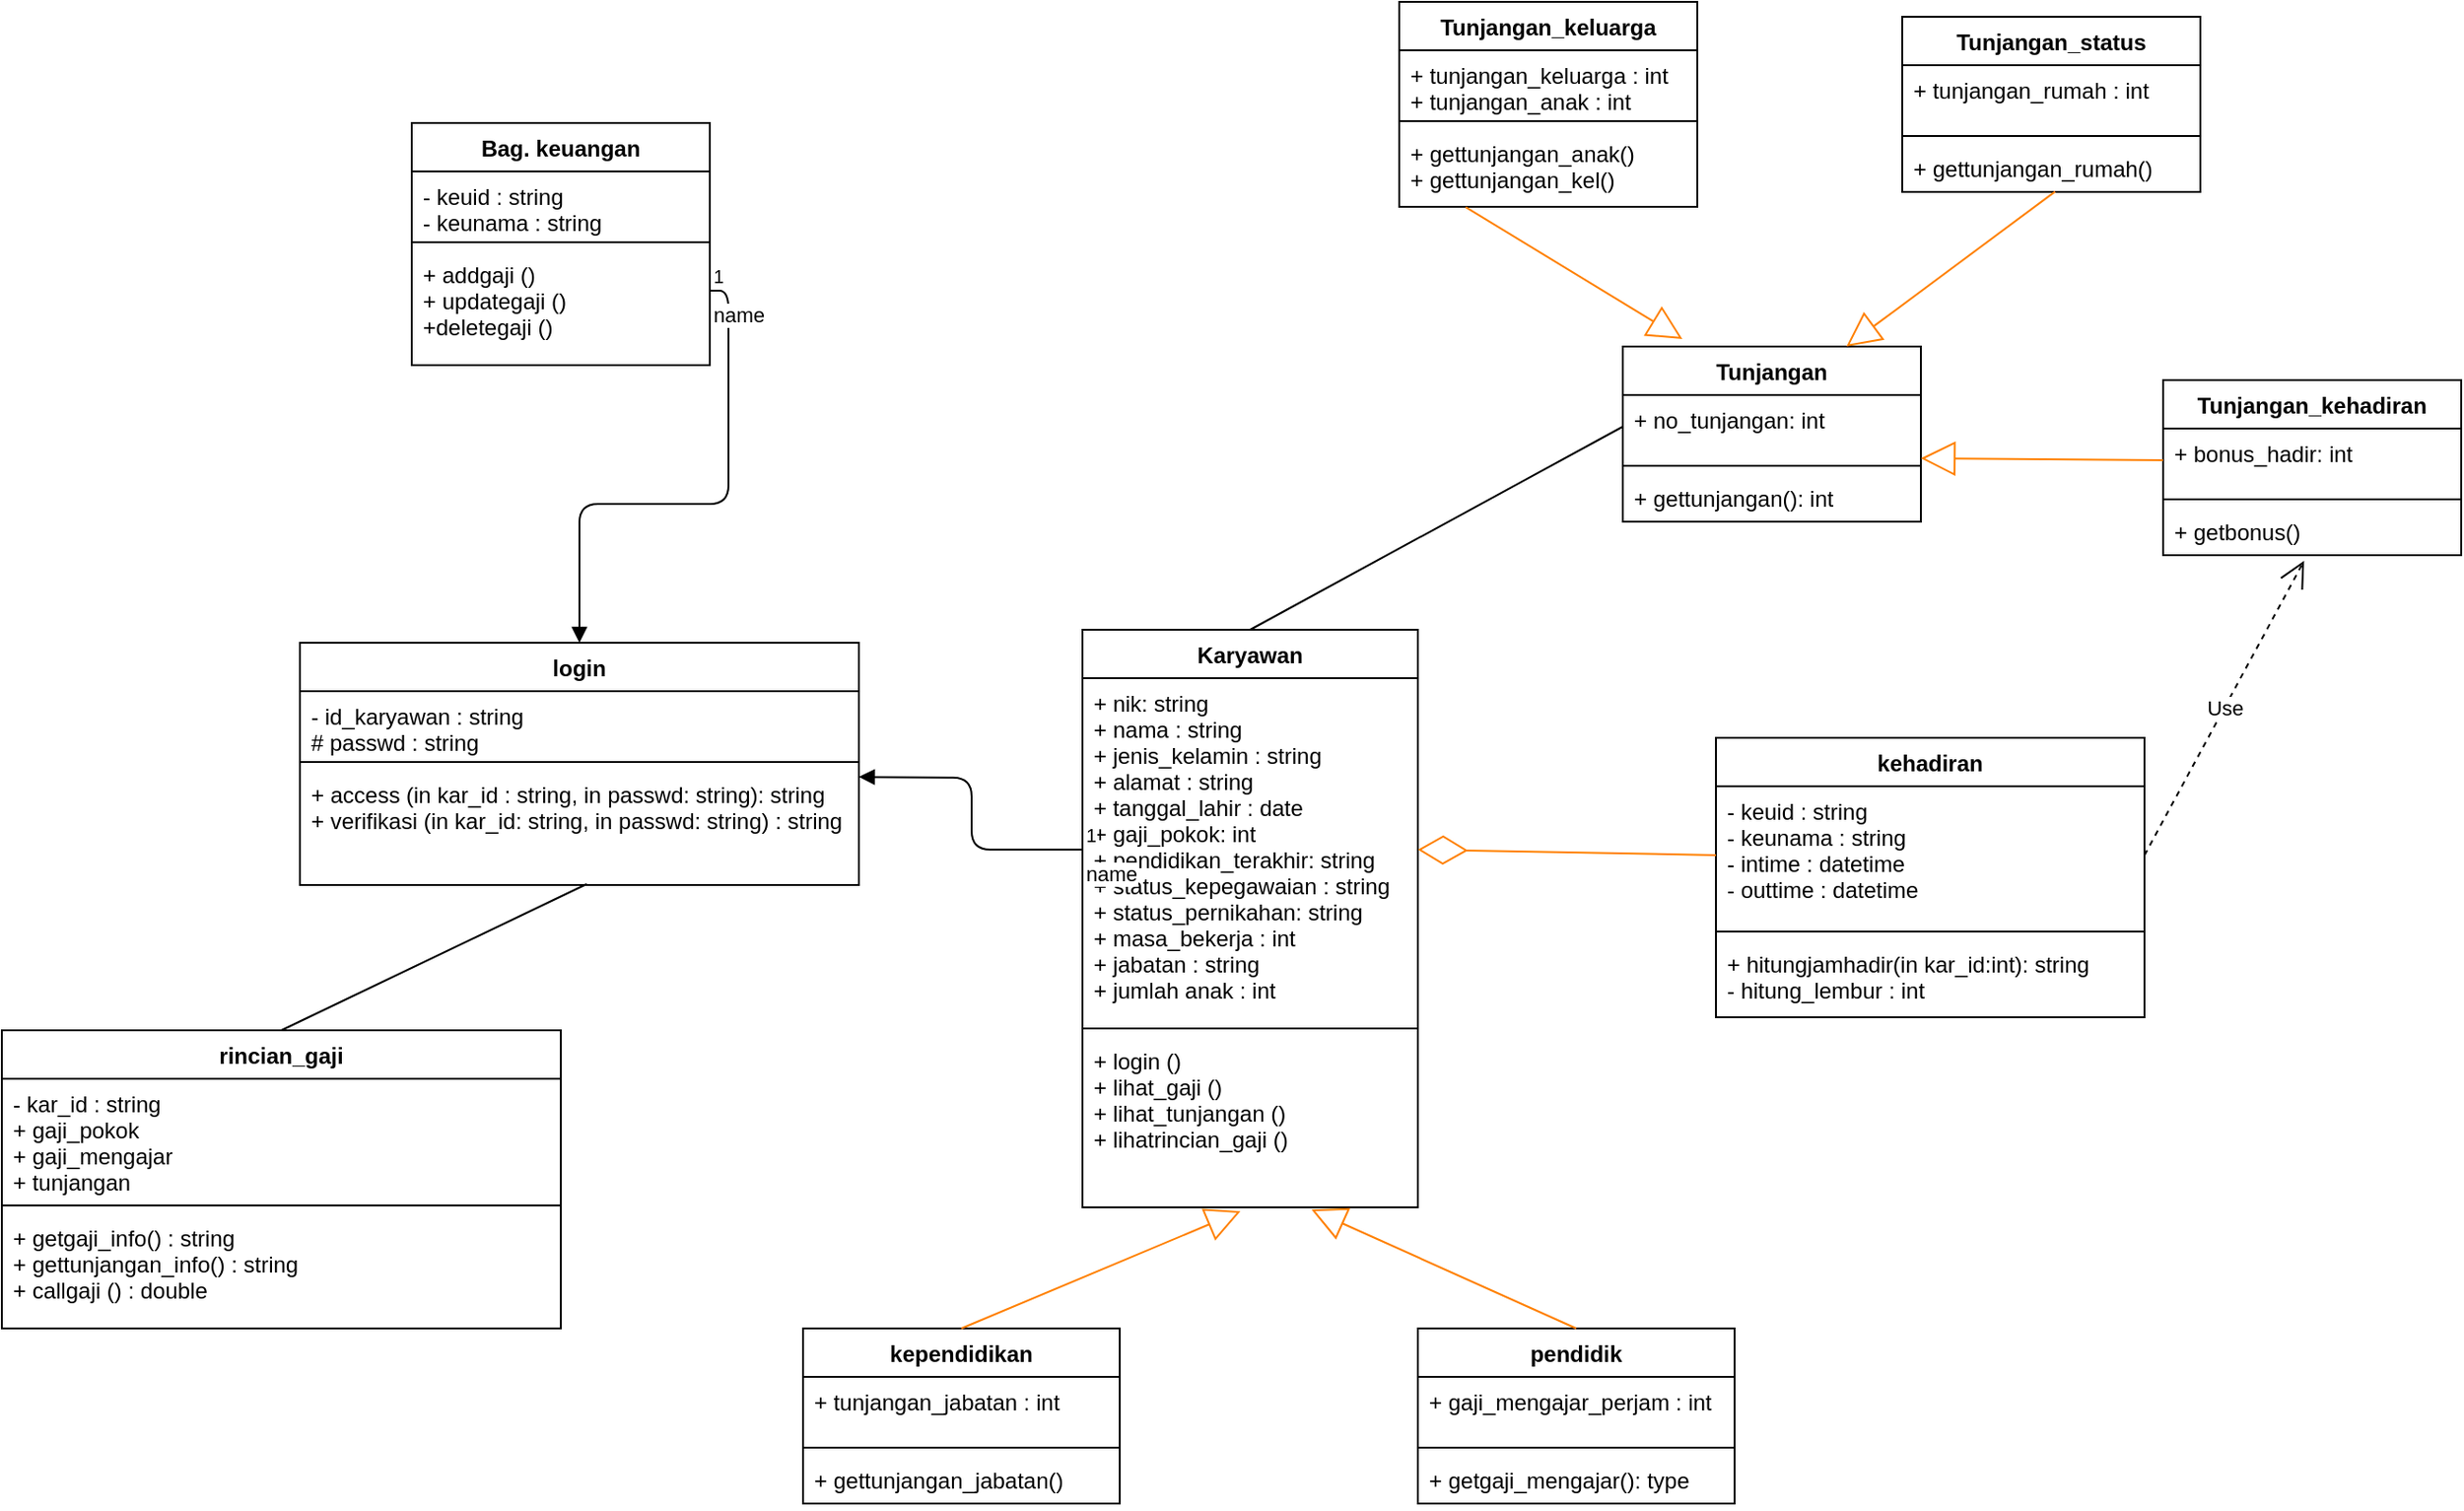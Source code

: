 <mxfile version="12.2.3" type="device" pages="1"><diagram id="NsmO0sDY_6AyGSjm0PsX" name="Page-1"><mxGraphModel dx="2310" dy="1916" grid="1" gridSize="10" guides="1" tooltips="1" connect="1" arrows="1" fold="1" page="1" pageScale="1" pageWidth="850" pageHeight="1100" math="0" shadow="0"><root><mxCell id="0"/><mxCell id="1" parent="0"/><mxCell id="JGbXE1CqN4w3tNZKA4pe-5" value="Karyawan" style="swimlane;fontStyle=1;align=center;verticalAlign=top;childLayout=stackLayout;horizontal=1;startSize=26;horizontalStack=0;resizeParent=1;resizeParentMax=0;resizeLast=0;collapsible=1;marginBottom=0;" parent="1" vertex="1"><mxGeometry x="110" y="292" width="180" height="310" as="geometry"/></mxCell><mxCell id="JGbXE1CqN4w3tNZKA4pe-6" value="+ nik: string&#10;+ nama : string&#10;+ jenis_kelamin : string&#10;+ alamat : string&#10;+ tanggal_lahir : date&#10;+ gaji_pokok: int&#10;+ pendidikan_terakhir: string&#10;+ status_kepegawaian : string&#10;+ status_pernikahan: string&#10;+ masa_bekerja : int&#10;+ jabatan : string&#10;+ jumlah anak : int" style="text;strokeColor=none;fillColor=none;align=left;verticalAlign=top;spacingLeft=4;spacingRight=4;overflow=hidden;rotatable=0;points=[[0,0.5],[1,0.5]];portConstraint=eastwest;" parent="JGbXE1CqN4w3tNZKA4pe-5" vertex="1"><mxGeometry y="26" width="180" height="184" as="geometry"/></mxCell><mxCell id="JGbXE1CqN4w3tNZKA4pe-7" value="" style="line;strokeWidth=1;fillColor=none;align=left;verticalAlign=middle;spacingTop=-1;spacingLeft=3;spacingRight=3;rotatable=0;labelPosition=right;points=[];portConstraint=eastwest;" parent="JGbXE1CqN4w3tNZKA4pe-5" vertex="1"><mxGeometry y="210" width="180" height="8" as="geometry"/></mxCell><mxCell id="JGbXE1CqN4w3tNZKA4pe-8" value="+ login ()&#10;+ lihat_gaji ()&#10;+ lihat_tunjangan ()&#10;+ lihatrincian_gaji ()" style="text;strokeColor=none;fillColor=none;align=left;verticalAlign=top;spacingLeft=4;spacingRight=4;overflow=hidden;rotatable=0;points=[[0,0.5],[1,0.5]];portConstraint=eastwest;" parent="JGbXE1CqN4w3tNZKA4pe-5" vertex="1"><mxGeometry y="218" width="180" height="92" as="geometry"/></mxCell><mxCell id="JGbXE1CqN4w3tNZKA4pe-9" value="Tunjangan" style="swimlane;fontStyle=1;align=center;verticalAlign=top;childLayout=stackLayout;horizontal=1;startSize=26;horizontalStack=0;resizeParent=1;resizeParentMax=0;resizeLast=0;collapsible=1;marginBottom=0;" parent="1" vertex="1"><mxGeometry x="400" y="140" width="160" height="94" as="geometry"/></mxCell><mxCell id="JGbXE1CqN4w3tNZKA4pe-10" value="+ no_tunjangan: int" style="text;strokeColor=none;fillColor=none;align=left;verticalAlign=top;spacingLeft=4;spacingRight=4;overflow=hidden;rotatable=0;points=[[0,0.5],[1,0.5]];portConstraint=eastwest;" parent="JGbXE1CqN4w3tNZKA4pe-9" vertex="1"><mxGeometry y="26" width="160" height="34" as="geometry"/></mxCell><mxCell id="JGbXE1CqN4w3tNZKA4pe-11" value="" style="line;strokeWidth=1;fillColor=none;align=left;verticalAlign=middle;spacingTop=-1;spacingLeft=3;spacingRight=3;rotatable=0;labelPosition=right;points=[];portConstraint=eastwest;" parent="JGbXE1CqN4w3tNZKA4pe-9" vertex="1"><mxGeometry y="60" width="160" height="8" as="geometry"/></mxCell><mxCell id="JGbXE1CqN4w3tNZKA4pe-12" value="+ gettunjangan(): int" style="text;strokeColor=none;fillColor=none;align=left;verticalAlign=top;spacingLeft=4;spacingRight=4;overflow=hidden;rotatable=0;points=[[0,0.5],[1,0.5]];portConstraint=eastwest;" parent="JGbXE1CqN4w3tNZKA4pe-9" vertex="1"><mxGeometry y="68" width="160" height="26" as="geometry"/></mxCell><mxCell id="JGbXE1CqN4w3tNZKA4pe-13" value="pendidik" style="swimlane;fontStyle=1;align=center;verticalAlign=top;childLayout=stackLayout;horizontal=1;startSize=26;horizontalStack=0;resizeParent=1;resizeParentMax=0;resizeLast=0;collapsible=1;marginBottom=0;" parent="1" vertex="1"><mxGeometry x="290" y="667" width="170" height="94" as="geometry"/></mxCell><mxCell id="JGbXE1CqN4w3tNZKA4pe-14" value="+ gaji_mengajar_perjam : int" style="text;strokeColor=none;fillColor=none;align=left;verticalAlign=top;spacingLeft=4;spacingRight=4;overflow=hidden;rotatable=0;points=[[0,0.5],[1,0.5]];portConstraint=eastwest;" parent="JGbXE1CqN4w3tNZKA4pe-13" vertex="1"><mxGeometry y="26" width="170" height="34" as="geometry"/></mxCell><mxCell id="JGbXE1CqN4w3tNZKA4pe-15" value="" style="line;strokeWidth=1;fillColor=none;align=left;verticalAlign=middle;spacingTop=-1;spacingLeft=3;spacingRight=3;rotatable=0;labelPosition=right;points=[];portConstraint=eastwest;" parent="JGbXE1CqN4w3tNZKA4pe-13" vertex="1"><mxGeometry y="60" width="170" height="8" as="geometry"/></mxCell><mxCell id="JGbXE1CqN4w3tNZKA4pe-16" value="+ getgaji_mengajar(): type" style="text;strokeColor=none;fillColor=none;align=left;verticalAlign=top;spacingLeft=4;spacingRight=4;overflow=hidden;rotatable=0;points=[[0,0.5],[1,0.5]];portConstraint=eastwest;" parent="JGbXE1CqN4w3tNZKA4pe-13" vertex="1"><mxGeometry y="68" width="170" height="26" as="geometry"/></mxCell><mxCell id="JGbXE1CqN4w3tNZKA4pe-17" value="kependidikan" style="swimlane;fontStyle=1;align=center;verticalAlign=top;childLayout=stackLayout;horizontal=1;startSize=26;horizontalStack=0;resizeParent=1;resizeParentMax=0;resizeLast=0;collapsible=1;marginBottom=0;" parent="1" vertex="1"><mxGeometry x="-40" y="667" width="170" height="94" as="geometry"><mxRectangle x="-40" y="667" width="100" height="26" as="alternateBounds"/></mxGeometry></mxCell><mxCell id="JGbXE1CqN4w3tNZKA4pe-18" value="+ tunjangan_jabatan : int" style="text;strokeColor=none;fillColor=none;align=left;verticalAlign=top;spacingLeft=4;spacingRight=4;overflow=hidden;rotatable=0;points=[[0,0.5],[1,0.5]];portConstraint=eastwest;" parent="JGbXE1CqN4w3tNZKA4pe-17" vertex="1"><mxGeometry y="26" width="170" height="34" as="geometry"/></mxCell><mxCell id="JGbXE1CqN4w3tNZKA4pe-19" value="" style="line;strokeWidth=1;fillColor=none;align=left;verticalAlign=middle;spacingTop=-1;spacingLeft=3;spacingRight=3;rotatable=0;labelPosition=right;points=[];portConstraint=eastwest;" parent="JGbXE1CqN4w3tNZKA4pe-17" vertex="1"><mxGeometry y="60" width="170" height="8" as="geometry"/></mxCell><mxCell id="JGbXE1CqN4w3tNZKA4pe-20" value="+ gettunjangan_jabatan()" style="text;strokeColor=none;fillColor=none;align=left;verticalAlign=top;spacingLeft=4;spacingRight=4;overflow=hidden;rotatable=0;points=[[0,0.5],[1,0.5]];portConstraint=eastwest;" parent="JGbXE1CqN4w3tNZKA4pe-17" vertex="1"><mxGeometry y="68" width="170" height="26" as="geometry"/></mxCell><mxCell id="JGbXE1CqN4w3tNZKA4pe-21" value="Tunjangan_kehadiran" style="swimlane;fontStyle=1;align=center;verticalAlign=top;childLayout=stackLayout;horizontal=1;startSize=26;horizontalStack=0;resizeParent=1;resizeParentMax=0;resizeLast=0;collapsible=1;marginBottom=0;" parent="1" vertex="1"><mxGeometry x="690" y="158" width="160" height="94" as="geometry"/></mxCell><mxCell id="JGbXE1CqN4w3tNZKA4pe-22" value="+ bonus_hadir: int" style="text;strokeColor=none;fillColor=none;align=left;verticalAlign=top;spacingLeft=4;spacingRight=4;overflow=hidden;rotatable=0;points=[[0,0.5],[1,0.5]];portConstraint=eastwest;" parent="JGbXE1CqN4w3tNZKA4pe-21" vertex="1"><mxGeometry y="26" width="160" height="34" as="geometry"/></mxCell><mxCell id="JGbXE1CqN4w3tNZKA4pe-23" value="" style="line;strokeWidth=1;fillColor=none;align=left;verticalAlign=middle;spacingTop=-1;spacingLeft=3;spacingRight=3;rotatable=0;labelPosition=right;points=[];portConstraint=eastwest;" parent="JGbXE1CqN4w3tNZKA4pe-21" vertex="1"><mxGeometry y="60" width="160" height="8" as="geometry"/></mxCell><mxCell id="JGbXE1CqN4w3tNZKA4pe-24" value="+ getbonus()" style="text;strokeColor=none;fillColor=none;align=left;verticalAlign=top;spacingLeft=4;spacingRight=4;overflow=hidden;rotatable=0;points=[[0,0.5],[1,0.5]];portConstraint=eastwest;" parent="JGbXE1CqN4w3tNZKA4pe-21" vertex="1"><mxGeometry y="68" width="160" height="26" as="geometry"/></mxCell><mxCell id="JGbXE1CqN4w3tNZKA4pe-25" value="Tunjangan_keluarga" style="swimlane;fontStyle=1;align=center;verticalAlign=top;childLayout=stackLayout;horizontal=1;startSize=26;horizontalStack=0;resizeParent=1;resizeParentMax=0;resizeLast=0;collapsible=1;marginBottom=0;" parent="1" vertex="1"><mxGeometry x="280" y="-45" width="160" height="110" as="geometry"/></mxCell><mxCell id="JGbXE1CqN4w3tNZKA4pe-26" value="+ tunjangan_keluarga : int&#10;+ tunjangan_anak : int" style="text;strokeColor=none;fillColor=none;align=left;verticalAlign=top;spacingLeft=4;spacingRight=4;overflow=hidden;rotatable=0;points=[[0,0.5],[1,0.5]];portConstraint=eastwest;" parent="JGbXE1CqN4w3tNZKA4pe-25" vertex="1"><mxGeometry y="26" width="160" height="34" as="geometry"/></mxCell><mxCell id="JGbXE1CqN4w3tNZKA4pe-27" value="" style="line;strokeWidth=1;fillColor=none;align=left;verticalAlign=middle;spacingTop=-1;spacingLeft=3;spacingRight=3;rotatable=0;labelPosition=right;points=[];portConstraint=eastwest;" parent="JGbXE1CqN4w3tNZKA4pe-25" vertex="1"><mxGeometry y="60" width="160" height="8" as="geometry"/></mxCell><mxCell id="JGbXE1CqN4w3tNZKA4pe-28" value="+ gettunjangan_anak()&#10;+ gettunjangan_kel()" style="text;strokeColor=none;fillColor=none;align=left;verticalAlign=top;spacingLeft=4;spacingRight=4;overflow=hidden;rotatable=0;points=[[0,0.5],[1,0.5]];portConstraint=eastwest;" parent="JGbXE1CqN4w3tNZKA4pe-25" vertex="1"><mxGeometry y="68" width="160" height="42" as="geometry"/></mxCell><mxCell id="JGbXE1CqN4w3tNZKA4pe-29" value="Tunjangan_status" style="swimlane;fontStyle=1;align=center;verticalAlign=top;childLayout=stackLayout;horizontal=1;startSize=26;horizontalStack=0;resizeParent=1;resizeParentMax=0;resizeLast=0;collapsible=1;marginBottom=0;" parent="1" vertex="1"><mxGeometry x="550" y="-37" width="160" height="94" as="geometry"/></mxCell><mxCell id="JGbXE1CqN4w3tNZKA4pe-30" value="+ tunjangan_rumah : int" style="text;strokeColor=none;fillColor=none;align=left;verticalAlign=top;spacingLeft=4;spacingRight=4;overflow=hidden;rotatable=0;points=[[0,0.5],[1,0.5]];portConstraint=eastwest;" parent="JGbXE1CqN4w3tNZKA4pe-29" vertex="1"><mxGeometry y="26" width="160" height="34" as="geometry"/></mxCell><mxCell id="JGbXE1CqN4w3tNZKA4pe-31" value="" style="line;strokeWidth=1;fillColor=none;align=left;verticalAlign=middle;spacingTop=-1;spacingLeft=3;spacingRight=3;rotatable=0;labelPosition=right;points=[];portConstraint=eastwest;" parent="JGbXE1CqN4w3tNZKA4pe-29" vertex="1"><mxGeometry y="60" width="160" height="8" as="geometry"/></mxCell><mxCell id="JGbXE1CqN4w3tNZKA4pe-32" value="+ gettunjangan_rumah()" style="text;strokeColor=none;fillColor=none;align=left;verticalAlign=top;spacingLeft=4;spacingRight=4;overflow=hidden;rotatable=0;points=[[0,0.5],[1,0.5]];portConstraint=eastwest;" parent="JGbXE1CqN4w3tNZKA4pe-29" vertex="1"><mxGeometry y="68" width="160" height="26" as="geometry"/></mxCell><mxCell id="JGbXE1CqN4w3tNZKA4pe-33" value="Bag. keuangan" style="swimlane;fontStyle=1;align=center;verticalAlign=top;childLayout=stackLayout;horizontal=1;startSize=26;horizontalStack=0;resizeParent=1;resizeParentMax=0;resizeLast=0;collapsible=1;marginBottom=0;" parent="1" vertex="1"><mxGeometry x="-250" y="20" width="160" height="130" as="geometry"/></mxCell><mxCell id="JGbXE1CqN4w3tNZKA4pe-34" value="- keuid : string&#10;- keunama : string" style="text;strokeColor=none;fillColor=none;align=left;verticalAlign=top;spacingLeft=4;spacingRight=4;overflow=hidden;rotatable=0;points=[[0,0.5],[1,0.5]];portConstraint=eastwest;" parent="JGbXE1CqN4w3tNZKA4pe-33" vertex="1"><mxGeometry y="26" width="160" height="34" as="geometry"/></mxCell><mxCell id="JGbXE1CqN4w3tNZKA4pe-35" value="" style="line;strokeWidth=1;fillColor=none;align=left;verticalAlign=middle;spacingTop=-1;spacingLeft=3;spacingRight=3;rotatable=0;labelPosition=right;points=[];portConstraint=eastwest;" parent="JGbXE1CqN4w3tNZKA4pe-33" vertex="1"><mxGeometry y="60" width="160" height="8" as="geometry"/></mxCell><mxCell id="JGbXE1CqN4w3tNZKA4pe-36" value="+ addgaji ()&#10;+ updategaji ()&#10;+deletegaji ()" style="text;strokeColor=none;fillColor=none;align=left;verticalAlign=top;spacingLeft=4;spacingRight=4;overflow=hidden;rotatable=0;points=[[0,0.5],[1,0.5]];portConstraint=eastwest;" parent="JGbXE1CqN4w3tNZKA4pe-33" vertex="1"><mxGeometry y="68" width="160" height="62" as="geometry"/></mxCell><mxCell id="JGbXE1CqN4w3tNZKA4pe-37" value="login" style="swimlane;fontStyle=1;align=center;verticalAlign=top;childLayout=stackLayout;horizontal=1;startSize=26;horizontalStack=0;resizeParent=1;resizeParentMax=0;resizeLast=0;collapsible=1;marginBottom=0;" parent="1" vertex="1"><mxGeometry x="-310" y="299" width="300" height="130" as="geometry"/></mxCell><mxCell id="JGbXE1CqN4w3tNZKA4pe-38" value="- id_karyawan : string&#10;# passwd : string" style="text;strokeColor=none;fillColor=none;align=left;verticalAlign=top;spacingLeft=4;spacingRight=4;overflow=hidden;rotatable=0;points=[[0,0.5],[1,0.5]];portConstraint=eastwest;" parent="JGbXE1CqN4w3tNZKA4pe-37" vertex="1"><mxGeometry y="26" width="300" height="34" as="geometry"/></mxCell><mxCell id="JGbXE1CqN4w3tNZKA4pe-39" value="" style="line;strokeWidth=1;fillColor=none;align=left;verticalAlign=middle;spacingTop=-1;spacingLeft=3;spacingRight=3;rotatable=0;labelPosition=right;points=[];portConstraint=eastwest;" parent="JGbXE1CqN4w3tNZKA4pe-37" vertex="1"><mxGeometry y="60" width="300" height="8" as="geometry"/></mxCell><mxCell id="JGbXE1CqN4w3tNZKA4pe-40" value="+ access (in kar_id : string, in passwd: string): string&#10;+ verifikasi (in kar_id: string, in passwd: string) : string" style="text;strokeColor=none;fillColor=none;align=left;verticalAlign=top;spacingLeft=4;spacingRight=4;overflow=hidden;rotatable=0;points=[[0,0.5],[1,0.5]];portConstraint=eastwest;" parent="JGbXE1CqN4w3tNZKA4pe-37" vertex="1"><mxGeometry y="68" width="300" height="62" as="geometry"/></mxCell><mxCell id="JGbXE1CqN4w3tNZKA4pe-41" value="kehadiran" style="swimlane;fontStyle=1;align=center;verticalAlign=top;childLayout=stackLayout;horizontal=1;startSize=26;horizontalStack=0;resizeParent=1;resizeParentMax=0;resizeLast=0;collapsible=1;marginBottom=0;" parent="1" vertex="1"><mxGeometry x="450" y="350" width="230" height="150" as="geometry"/></mxCell><mxCell id="JGbXE1CqN4w3tNZKA4pe-42" value="- keuid : string&#10;- keunama : string&#10;- intime : datetime&#10;- outtime : datetime" style="text;strokeColor=none;fillColor=none;align=left;verticalAlign=top;spacingLeft=4;spacingRight=4;overflow=hidden;rotatable=0;points=[[0,0.5],[1,0.5]];portConstraint=eastwest;" parent="JGbXE1CqN4w3tNZKA4pe-41" vertex="1"><mxGeometry y="26" width="230" height="74" as="geometry"/></mxCell><mxCell id="JGbXE1CqN4w3tNZKA4pe-43" value="" style="line;strokeWidth=1;fillColor=none;align=left;verticalAlign=middle;spacingTop=-1;spacingLeft=3;spacingRight=3;rotatable=0;labelPosition=right;points=[];portConstraint=eastwest;" parent="JGbXE1CqN4w3tNZKA4pe-41" vertex="1"><mxGeometry y="100" width="230" height="8" as="geometry"/></mxCell><mxCell id="JGbXE1CqN4w3tNZKA4pe-44" value="+ hitungjamhadir(in kar_id:int): string&#10;- hitung_lembur : int" style="text;strokeColor=none;fillColor=none;align=left;verticalAlign=top;spacingLeft=4;spacingRight=4;overflow=hidden;rotatable=0;points=[[0,0.5],[1,0.5]];portConstraint=eastwest;" parent="JGbXE1CqN4w3tNZKA4pe-41" vertex="1"><mxGeometry y="108" width="230" height="42" as="geometry"/></mxCell><mxCell id="JGbXE1CqN4w3tNZKA4pe-45" value="rincian_gaji" style="swimlane;fontStyle=1;align=center;verticalAlign=top;childLayout=stackLayout;horizontal=1;startSize=26;horizontalStack=0;resizeParent=1;resizeParentMax=0;resizeLast=0;collapsible=1;marginBottom=0;" parent="1" vertex="1"><mxGeometry x="-470" y="507" width="300" height="160" as="geometry"/></mxCell><mxCell id="JGbXE1CqN4w3tNZKA4pe-46" value="- kar_id : string&#10;+ gaji_pokok&#10;+ gaji_mengajar&#10;+ tunjangan" style="text;strokeColor=none;fillColor=none;align=left;verticalAlign=top;spacingLeft=4;spacingRight=4;overflow=hidden;rotatable=0;points=[[0,0.5],[1,0.5]];portConstraint=eastwest;" parent="JGbXE1CqN4w3tNZKA4pe-45" vertex="1"><mxGeometry y="26" width="300" height="64" as="geometry"/></mxCell><mxCell id="JGbXE1CqN4w3tNZKA4pe-47" value="" style="line;strokeWidth=1;fillColor=none;align=left;verticalAlign=middle;spacingTop=-1;spacingLeft=3;spacingRight=3;rotatable=0;labelPosition=right;points=[];portConstraint=eastwest;" parent="JGbXE1CqN4w3tNZKA4pe-45" vertex="1"><mxGeometry y="90" width="300" height="8" as="geometry"/></mxCell><mxCell id="JGbXE1CqN4w3tNZKA4pe-48" value="+ getgaji_info() : string&#10;+ gettunjangan_info() : string&#10;+ callgaji () : double" style="text;strokeColor=none;fillColor=none;align=left;verticalAlign=top;spacingLeft=4;spacingRight=4;overflow=hidden;rotatable=0;points=[[0,0.5],[1,0.5]];portConstraint=eastwest;" parent="JGbXE1CqN4w3tNZKA4pe-45" vertex="1"><mxGeometry y="98" width="300" height="62" as="geometry"/></mxCell><mxCell id="HEvikmO8HafaKYovL7kn-7" value="" style="endArrow=block;endSize=16;endFill=0;html=1;strokeColor=#FF8000;fontSize=13;fontColor=#000066;exitX=0.5;exitY=0;entryX=0.683;entryY=1.013;entryDx=0;entryDy=0;entryPerimeter=0;exitDx=0;exitDy=0;" edge="1" parent="1" source="JGbXE1CqN4w3tNZKA4pe-13" target="JGbXE1CqN4w3tNZKA4pe-8"><mxGeometry width="160" relative="1" as="geometry"><mxPoint x="55" y="677" as="sourcePoint"/><mxPoint x="211.08" y="615.036" as="targetPoint"/></mxGeometry></mxCell><mxCell id="HEvikmO8HafaKYovL7kn-8" value="" style="endArrow=block;endSize=16;endFill=0;html=1;strokeColor=#FF8000;fontSize=13;fontColor=#000066;exitX=0.5;exitY=0;entryX=0.471;entryY=1.023;entryDx=0;entryDy=0;entryPerimeter=0;exitDx=0;exitDy=0;" edge="1" parent="1" source="JGbXE1CqN4w3tNZKA4pe-17" target="JGbXE1CqN4w3tNZKA4pe-8"><mxGeometry width="160" relative="1" as="geometry"><mxPoint x="385" y="677" as="sourcePoint"/><mxPoint x="242.94" y="613.196" as="targetPoint"/></mxGeometry></mxCell><mxCell id="HEvikmO8HafaKYovL7kn-9" value="" style="endArrow=diamondThin;endFill=0;endSize=24;html=1;strokeColor=#FF8000;fontSize=13;fontColor=#000066;exitX=0;exitY=0.5;entryX=1;entryY=0.5;exitDx=0;exitDy=0;entryDx=0;entryDy=0;" edge="1" parent="1" source="JGbXE1CqN4w3tNZKA4pe-42" target="JGbXE1CqN4w3tNZKA4pe-6"><mxGeometry width="160" relative="1" as="geometry"><mxPoint x="245" y="345" as="sourcePoint"/><mxPoint x="244.93" y="268" as="targetPoint"/></mxGeometry></mxCell><mxCell id="HEvikmO8HafaKYovL7kn-15" value="" style="endArrow=none;html=1;exitX=0.5;exitY=0;exitDx=0;exitDy=0;entryX=0;entryY=0.5;entryDx=0;entryDy=0;" edge="1" parent="1" source="JGbXE1CqN4w3tNZKA4pe-5" target="JGbXE1CqN4w3tNZKA4pe-10"><mxGeometry width="50" height="50" relative="1" as="geometry"><mxPoint x="340" y="437.273" as="sourcePoint"/><mxPoint x="360" y="490" as="targetPoint"/></mxGeometry></mxCell><mxCell id="HEvikmO8HafaKYovL7kn-16" value="" style="endArrow=block;endSize=16;endFill=0;html=1;strokeColor=#FF8000;fontSize=13;fontColor=#000066;exitX=0.513;exitY=0.993;entryX=0.75;entryY=0;entryDx=0;entryDy=0;exitDx=0;exitDy=0;exitPerimeter=0;" edge="1" parent="1" source="JGbXE1CqN4w3tNZKA4pe-32" target="JGbXE1CqN4w3tNZKA4pe-9"><mxGeometry width="160" relative="1" as="geometry"><mxPoint x="450" y="65" as="sourcePoint"/><mxPoint x="599.78" y="2.116" as="targetPoint"/></mxGeometry></mxCell><mxCell id="HEvikmO8HafaKYovL7kn-17" value="" style="endArrow=block;endSize=16;endFill=0;html=1;strokeColor=#FF8000;fontSize=13;fontColor=#000066;exitX=0;exitY=0.5;entryX=1;entryY=1;entryDx=0;entryDy=0;exitDx=0;exitDy=0;entryPerimeter=0;" edge="1" parent="1" source="JGbXE1CqN4w3tNZKA4pe-22" target="JGbXE1CqN4w3tNZKA4pe-10"><mxGeometry width="160" relative="1" as="geometry"><mxPoint x="660" y="-17" as="sourcePoint"/><mxPoint x="570" y="193" as="targetPoint"/></mxGeometry></mxCell><mxCell id="HEvikmO8HafaKYovL7kn-18" value="" style="endArrow=block;endSize=16;endFill=0;html=1;strokeColor=#FF8000;fontSize=13;fontColor=#000066;exitX=0.223;exitY=1.004;entryX=0.2;entryY=-0.043;entryDx=0;entryDy=0;exitDx=0;exitDy=0;exitPerimeter=0;entryPerimeter=0;" edge="1" parent="1" source="JGbXE1CqN4w3tNZKA4pe-28" target="JGbXE1CqN4w3tNZKA4pe-9"><mxGeometry width="160" relative="1" as="geometry"><mxPoint x="660" y="99" as="sourcePoint"/><mxPoint x="570" y="193" as="targetPoint"/></mxGeometry></mxCell><mxCell id="HEvikmO8HafaKYovL7kn-19" value="Use" style="endArrow=open;endSize=12;dashed=1;html=1;entryX=0.473;entryY=1.116;entryDx=0;entryDy=0;entryPerimeter=0;exitX=1;exitY=0.5;exitDx=0;exitDy=0;" edge="1" parent="1" source="JGbXE1CqN4w3tNZKA4pe-42" target="JGbXE1CqN4w3tNZKA4pe-24"><mxGeometry width="160" relative="1" as="geometry"><mxPoint x="230" y="780" as="sourcePoint"/><mxPoint x="390" y="780" as="targetPoint"/></mxGeometry></mxCell><mxCell id="HEvikmO8HafaKYovL7kn-20" value="name" style="endArrow=block;endFill=1;html=1;edgeStyle=orthogonalEdgeStyle;align=left;verticalAlign=top;exitX=0;exitY=0.5;exitDx=0;exitDy=0;" edge="1" parent="1" source="JGbXE1CqN4w3tNZKA4pe-6"><mxGeometry x="-1" relative="1" as="geometry"><mxPoint x="-230" y="780" as="sourcePoint"/><mxPoint x="-10" y="371" as="targetPoint"/></mxGeometry></mxCell><mxCell id="HEvikmO8HafaKYovL7kn-21" value="1" style="resizable=0;html=1;align=left;verticalAlign=bottom;labelBackgroundColor=#ffffff;fontSize=10;" connectable="0" vertex="1" parent="HEvikmO8HafaKYovL7kn-20"><mxGeometry x="-1" relative="1" as="geometry"/></mxCell><mxCell id="HEvikmO8HafaKYovL7kn-22" value="name" style="endArrow=block;endFill=1;html=1;edgeStyle=orthogonalEdgeStyle;align=left;verticalAlign=top;entryX=0.5;entryY=0;entryDx=0;entryDy=0;exitX=1;exitY=0.355;exitDx=0;exitDy=0;exitPerimeter=0;" edge="1" parent="1" source="JGbXE1CqN4w3tNZKA4pe-36" target="JGbXE1CqN4w3tNZKA4pe-37"><mxGeometry x="-1" relative="1" as="geometry"><mxPoint x="-310" y="780" as="sourcePoint"/><mxPoint x="-150" y="780" as="targetPoint"/></mxGeometry></mxCell><mxCell id="HEvikmO8HafaKYovL7kn-23" value="1" style="resizable=0;html=1;align=left;verticalAlign=bottom;labelBackgroundColor=#ffffff;fontSize=10;" connectable="0" vertex="1" parent="HEvikmO8HafaKYovL7kn-22"><mxGeometry x="-1" relative="1" as="geometry"/></mxCell><mxCell id="HEvikmO8HafaKYovL7kn-26" value="" style="endArrow=none;html=1;exitX=0.513;exitY=0.992;exitDx=0;exitDy=0;entryX=0.5;entryY=0;entryDx=0;entryDy=0;exitPerimeter=0;" edge="1" parent="1" source="JGbXE1CqN4w3tNZKA4pe-40" target="JGbXE1CqN4w3tNZKA4pe-45"><mxGeometry width="50" height="50" relative="1" as="geometry"><mxPoint x="210" y="302" as="sourcePoint"/><mxPoint x="410" y="193" as="targetPoint"/></mxGeometry></mxCell></root></mxGraphModel></diagram></mxfile>